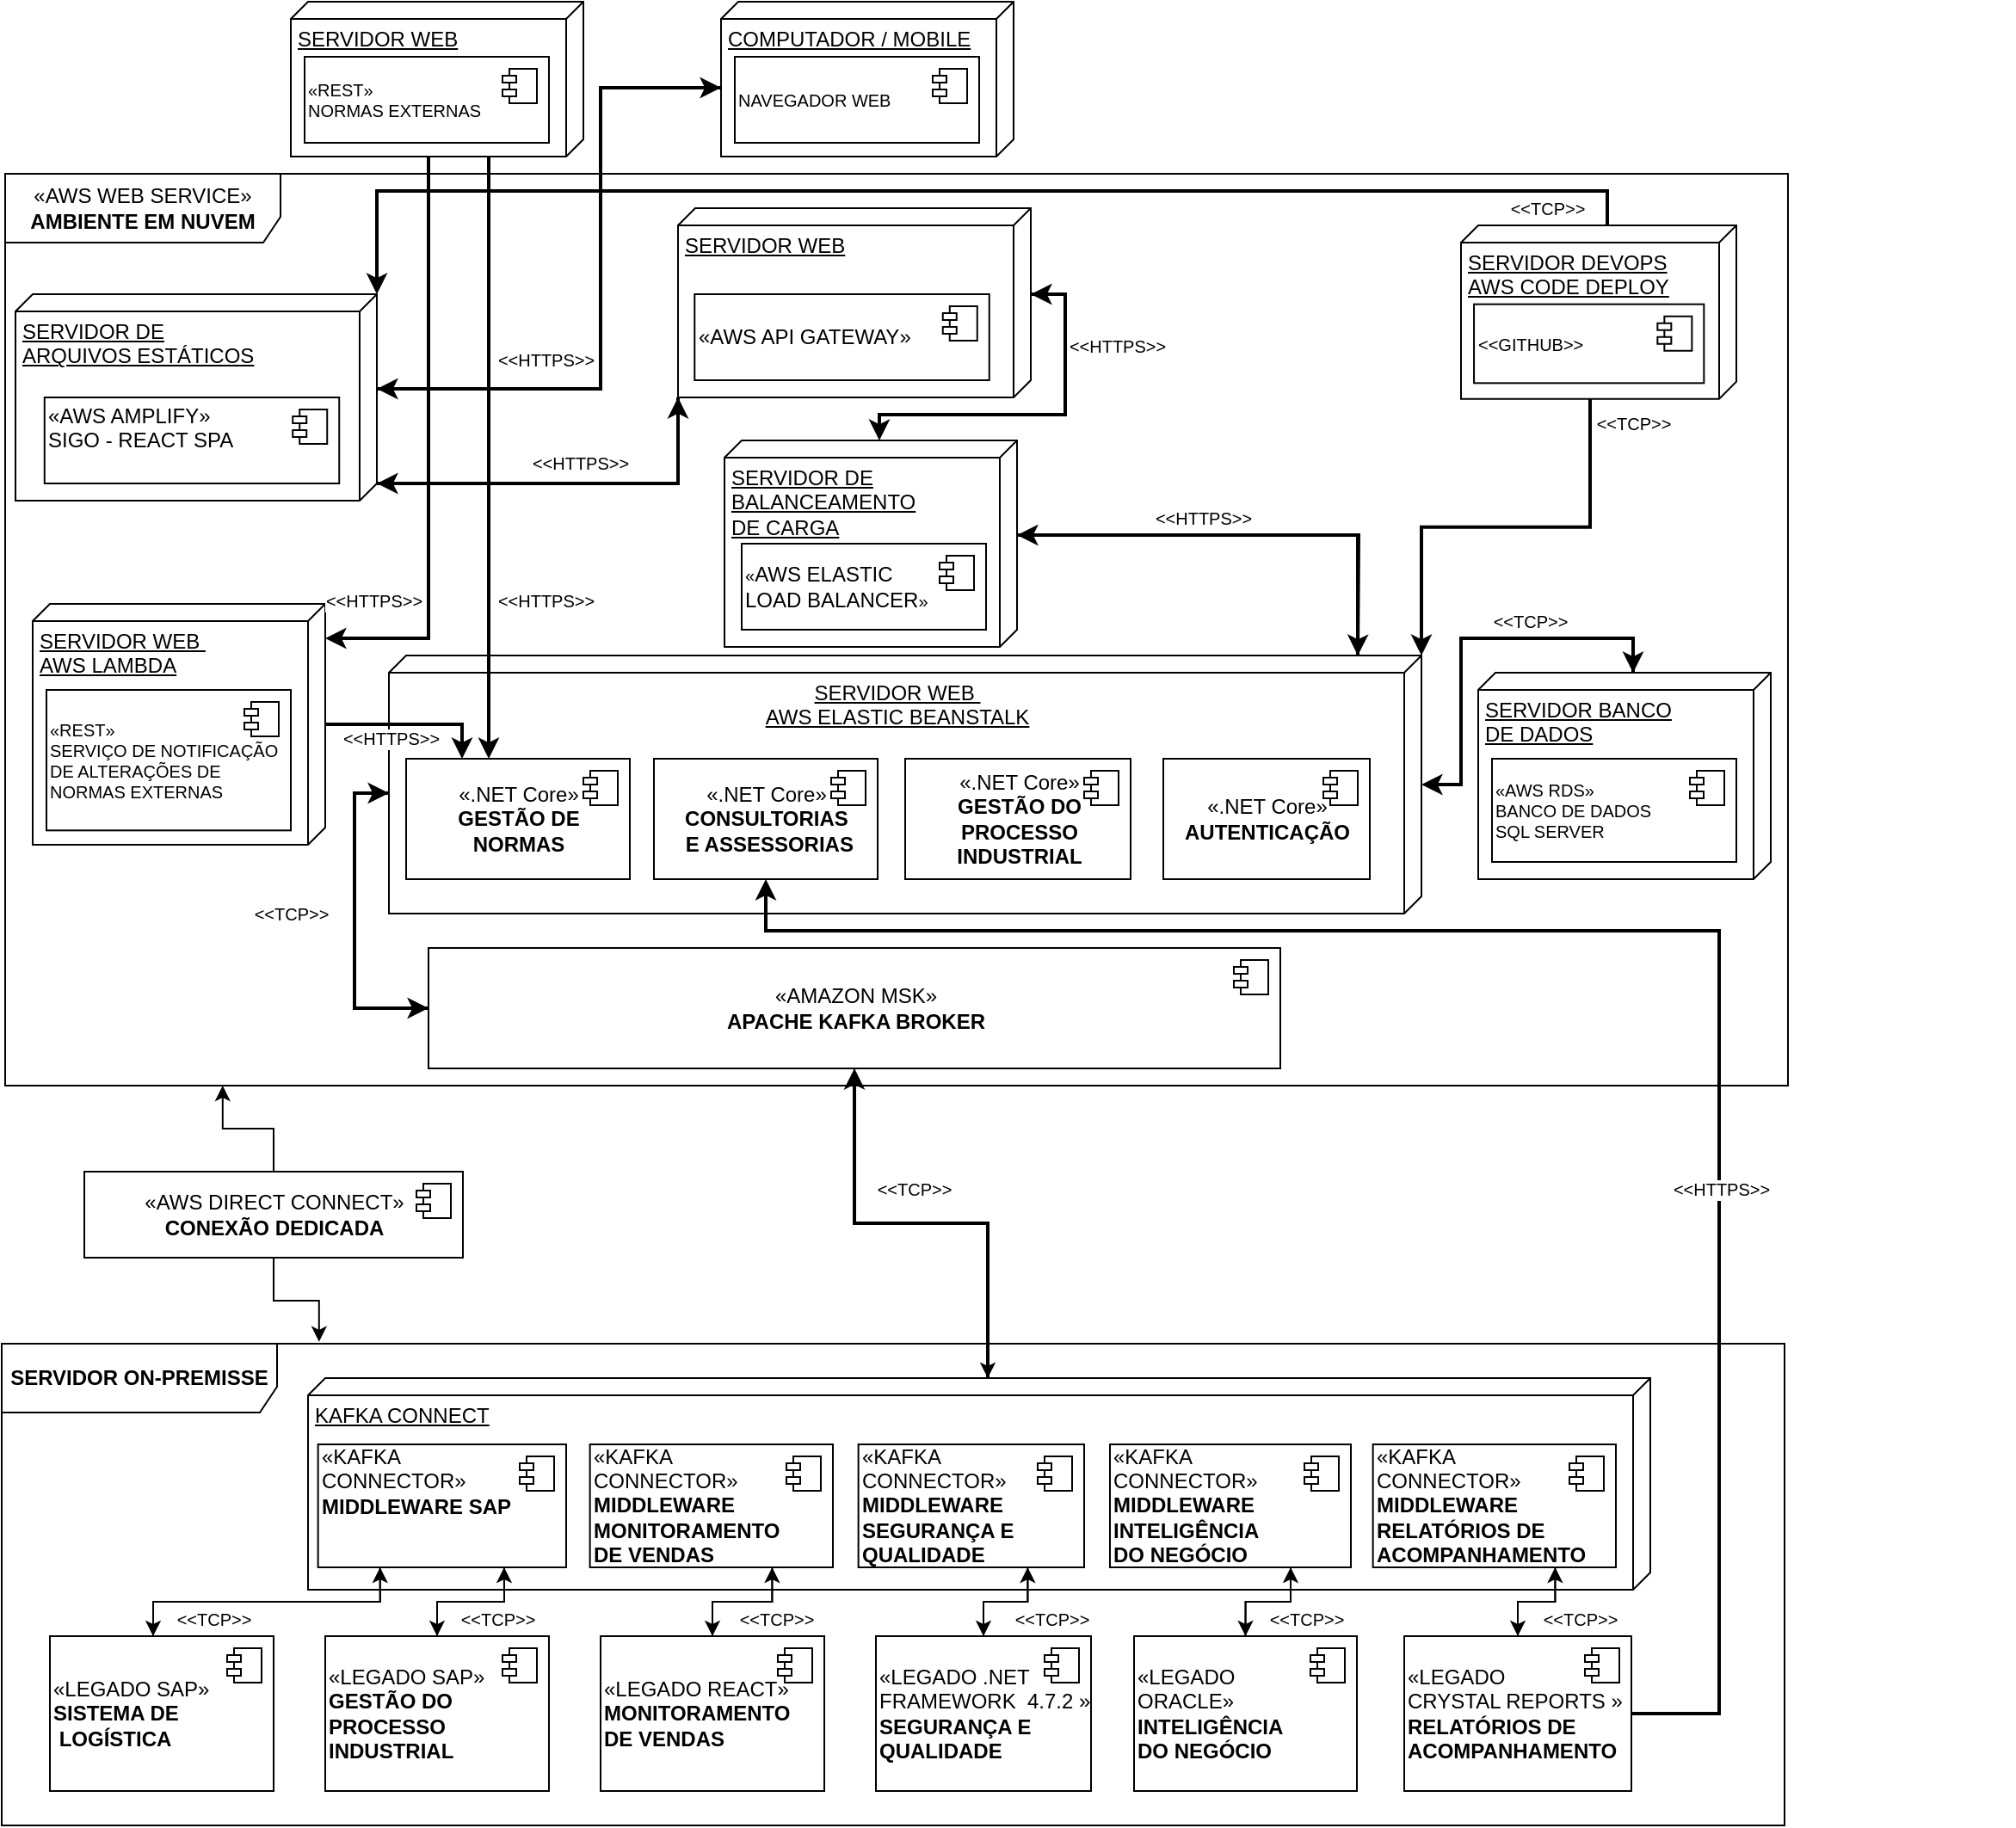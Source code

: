 <mxfile version="14.5.4" type="device"><diagram id="5RaBRIGZmX1yzM1xwFXE" name="Page-1"><mxGraphModel dx="1185" dy="635" grid="1" gridSize="10" guides="1" tooltips="1" connect="1" arrows="1" fold="1" page="1" pageScale="1" pageWidth="1169" pageHeight="827" math="0" shadow="0"><root><mxCell id="0"/><mxCell id="1" parent="0"/><mxCell id="KZGhSfCiz-xdCW70aJza-18" value="&lt;span style=&quot;text-align: left&quot;&gt;«AWS WEB SERVICE»&lt;/span&gt;&lt;br style=&quot;text-align: left&quot;&gt;&lt;b style=&quot;text-align: left&quot;&gt;AMBIENTE EM NUVEM&lt;/b&gt;" style="shape=umlFrame;whiteSpace=wrap;html=1;width=160;height=40;" parent="1" vertex="1"><mxGeometry x="64" y="110" width="1036" height="530" as="geometry"/></mxCell><mxCell id="qk-OnF1sdCH6UrvdMptH-12" style="edgeStyle=orthogonalEdgeStyle;rounded=0;orthogonalLoop=1;jettySize=auto;html=1;exitX=0.5;exitY=1;exitDx=0;exitDy=0;" parent="1" edge="1"><mxGeometry relative="1" as="geometry"><mxPoint x="476.5" y="400" as="sourcePoint"/><mxPoint x="476.5" y="400" as="targetPoint"/></mxGeometry></mxCell><mxCell id="t22D6G_HTGfcCsGvEtUa-99" style="edgeStyle=orthogonalEdgeStyle;rounded=0;orthogonalLoop=1;jettySize=auto;html=1;exitX=0.5;exitY=1;exitDx=0;exitDy=0;entryX=0;entryY=0;entryDx=0;entryDy=385;entryPerimeter=0;fontSize=10;" edge="1" parent="1" source="KZGhSfCiz-xdCW70aJza-19" target="t22D6G_HTGfcCsGvEtUa-59"><mxGeometry relative="1" as="geometry"/></mxCell><mxCell id="KZGhSfCiz-xdCW70aJza-19" value="«AMAZON MSK»&lt;br&gt;&lt;b&gt;APACHE KAFKA BROKER&lt;/b&gt;" style="html=1;dropTarget=0;" parent="1" vertex="1"><mxGeometry x="310" y="560" width="495" height="70" as="geometry"/></mxCell><mxCell id="KZGhSfCiz-xdCW70aJza-20" value="" style="shape=module;jettyWidth=8;jettyHeight=4;" parent="KZGhSfCiz-xdCW70aJza-19" vertex="1"><mxGeometry x="1" width="20" height="20" relative="1" as="geometry"><mxPoint x="-27" y="7" as="offset"/></mxGeometry></mxCell><mxCell id="KZGhSfCiz-xdCW70aJza-28" value="&lt;b style=&quot;text-align: left&quot;&gt;SERVIDOR ON-PREMISSE&lt;/b&gt;" style="shape=umlFrame;whiteSpace=wrap;html=1;width=160;height=40;" parent="1" vertex="1"><mxGeometry x="62" y="790" width="1036" height="280" as="geometry"/></mxCell><mxCell id="KZGhSfCiz-xdCW70aJza-36" value="«LEGADO SAP»&lt;br&gt;&lt;b&gt;SISTEMA DE&lt;br&gt;&amp;nbsp;LOGÍSTICA&lt;/b&gt;" style="html=1;dropTarget=0;align=left;" parent="1" vertex="1"><mxGeometry x="90" y="960" width="130" height="90" as="geometry"/></mxCell><mxCell id="KZGhSfCiz-xdCW70aJza-37" value="" style="shape=module;jettyWidth=8;jettyHeight=4;" parent="KZGhSfCiz-xdCW70aJza-36" vertex="1"><mxGeometry x="1" width="20" height="20" relative="1" as="geometry"><mxPoint x="-27" y="7" as="offset"/></mxGeometry></mxCell><mxCell id="KZGhSfCiz-xdCW70aJza-123" style="edgeStyle=orthogonalEdgeStyle;rounded=0;orthogonalLoop=1;jettySize=auto;html=1;entryX=0.122;entryY=1;entryDx=0;entryDy=0;entryPerimeter=0;endArrow=classic;endFill=1;strokeColor=#000000;" parent="1" source="KZGhSfCiz-xdCW70aJza-52" target="KZGhSfCiz-xdCW70aJza-18" edge="1"><mxGeometry relative="1" as="geometry"/></mxCell><mxCell id="KZGhSfCiz-xdCW70aJza-124" style="edgeStyle=orthogonalEdgeStyle;rounded=0;orthogonalLoop=1;jettySize=auto;html=1;entryX=0.178;entryY=-0.004;entryDx=0;entryDy=0;entryPerimeter=0;endArrow=classic;endFill=1;strokeColor=#000000;" parent="1" source="KZGhSfCiz-xdCW70aJza-52" target="KZGhSfCiz-xdCW70aJza-28" edge="1"><mxGeometry relative="1" as="geometry"/></mxCell><mxCell id="KZGhSfCiz-xdCW70aJza-52" value="«AWS DIRECT CONNECT»&lt;br&gt;&lt;b&gt;CONEXÃO DEDICADA&lt;/b&gt;" style="html=1;dropTarget=0;" parent="1" vertex="1"><mxGeometry x="110" y="690" width="220" height="50" as="geometry"/></mxCell><mxCell id="KZGhSfCiz-xdCW70aJza-53" value="" style="shape=module;jettyWidth=8;jettyHeight=4;" parent="KZGhSfCiz-xdCW70aJza-52" vertex="1"><mxGeometry x="1" width="20" height="20" relative="1" as="geometry"><mxPoint x="-27" y="7" as="offset"/></mxGeometry></mxCell><mxCell id="KZGhSfCiz-xdCW70aJza-54" value="«LEGADO SAP»&lt;br&gt;&lt;b&gt;GESTÃO DO &lt;br&gt;PROCESSO &lt;br&gt;INDUSTRIAL&lt;/b&gt;" style="html=1;dropTarget=0;align=left;" parent="1" vertex="1"><mxGeometry x="250" y="960" width="130" height="90" as="geometry"/></mxCell><mxCell id="KZGhSfCiz-xdCW70aJza-55" value="" style="shape=module;jettyWidth=8;jettyHeight=4;" parent="KZGhSfCiz-xdCW70aJza-54" vertex="1"><mxGeometry x="1" width="20" height="20" relative="1" as="geometry"><mxPoint x="-27" y="7" as="offset"/></mxGeometry></mxCell><mxCell id="KZGhSfCiz-xdCW70aJza-56" value="«LEGADO REACT»&lt;br&gt;&lt;b&gt;MONITORAMENTO &lt;br&gt;DE VENDAS&lt;/b&gt;" style="html=1;dropTarget=0;align=left;" parent="1" vertex="1"><mxGeometry x="410" y="960" width="130" height="90" as="geometry"/></mxCell><mxCell id="KZGhSfCiz-xdCW70aJza-57" value="" style="shape=module;jettyWidth=8;jettyHeight=4;" parent="KZGhSfCiz-xdCW70aJza-56" vertex="1"><mxGeometry x="1" width="20" height="20" relative="1" as="geometry"><mxPoint x="-27" y="7" as="offset"/></mxGeometry></mxCell><mxCell id="KZGhSfCiz-xdCW70aJza-58" value="«LEGADO .NET &lt;br&gt;FRAMEWORK&amp;nbsp; 4.7.2 »&lt;br&gt;&lt;b&gt;SEGURANÇA E &lt;br&gt;QUALIDADE&lt;/b&gt;" style="html=1;dropTarget=0;align=left;" parent="1" vertex="1"><mxGeometry x="570" y="960" width="125" height="90" as="geometry"/></mxCell><mxCell id="KZGhSfCiz-xdCW70aJza-59" value="" style="shape=module;jettyWidth=8;jettyHeight=4;" parent="KZGhSfCiz-xdCW70aJza-58" vertex="1"><mxGeometry x="1" width="20" height="20" relative="1" as="geometry"><mxPoint x="-27" y="7" as="offset"/></mxGeometry></mxCell><mxCell id="KZGhSfCiz-xdCW70aJza-60" value="«LEGADO &lt;br&gt;ORACLE»&lt;br&gt;&lt;b&gt;INTELIGÊNCIA &lt;br&gt;DO NEGÓCIO&lt;/b&gt;" style="html=1;dropTarget=0;align=left;" parent="1" vertex="1"><mxGeometry x="720" y="960" width="129.5" height="90" as="geometry"/></mxCell><mxCell id="KZGhSfCiz-xdCW70aJza-61" value="" style="shape=module;jettyWidth=8;jettyHeight=4;" parent="KZGhSfCiz-xdCW70aJza-60" vertex="1"><mxGeometry x="1" width="20" height="20" relative="1" as="geometry"><mxPoint x="-27" y="7" as="offset"/></mxGeometry></mxCell><mxCell id="KZGhSfCiz-xdCW70aJza-62" value="«LEGADO &lt;br&gt;CRYSTAL REPORTS »&lt;br&gt;&lt;b&gt;RELATÓRIOS DE &lt;br&gt;ACOMPANHAMENTO&lt;/b&gt;" style="html=1;dropTarget=0;align=left;" parent="1" vertex="1"><mxGeometry x="877" y="960" width="132" height="90" as="geometry"/></mxCell><mxCell id="KZGhSfCiz-xdCW70aJza-63" value="" style="shape=module;jettyWidth=8;jettyHeight=4;" parent="KZGhSfCiz-xdCW70aJza-62" vertex="1"><mxGeometry x="1" width="20" height="20" relative="1" as="geometry"><mxPoint x="-27" y="7" as="offset"/></mxGeometry></mxCell><mxCell id="t22D6G_HTGfcCsGvEtUa-5" value="" style="group" vertex="1" connectable="0" parent="1"><mxGeometry x="230" y="10" width="170" height="90" as="geometry"/></mxCell><mxCell id="t22D6G_HTGfcCsGvEtUa-1" value="SERVIDOR WEB" style="verticalAlign=top;align=left;spacingTop=8;spacingLeft=2;spacingRight=12;shape=cube;size=10;direction=south;fontStyle=4;html=1;" vertex="1" parent="t22D6G_HTGfcCsGvEtUa-5"><mxGeometry width="170" height="90" as="geometry"/></mxCell><mxCell id="t22D6G_HTGfcCsGvEtUa-3" value="«REST»&lt;br style=&quot;font-size: 10px;&quot;&gt;&lt;span style=&quot;font-size: 10px;&quot;&gt;NORMAS EXTERNAS&lt;/span&gt;" style="html=1;dropTarget=0;fontStyle=0;align=left;fontSize=10;" vertex="1" parent="t22D6G_HTGfcCsGvEtUa-5"><mxGeometry x="8" y="32" width="142" height="50" as="geometry"/></mxCell><mxCell id="t22D6G_HTGfcCsGvEtUa-4" value="" style="shape=module;jettyWidth=8;jettyHeight=4;" vertex="1" parent="t22D6G_HTGfcCsGvEtUa-3"><mxGeometry x="1" width="20" height="20" relative="1" as="geometry"><mxPoint x="-27" y="7" as="offset"/></mxGeometry></mxCell><mxCell id="t22D6G_HTGfcCsGvEtUa-6" value="" style="group" vertex="1" connectable="0" parent="1"><mxGeometry x="480" y="10" width="170" height="90" as="geometry"/></mxCell><mxCell id="t22D6G_HTGfcCsGvEtUa-7" value="COMPUTADOR / MOBILE" style="verticalAlign=top;align=left;spacingTop=8;spacingLeft=2;spacingRight=12;shape=cube;size=10;direction=south;fontStyle=4;html=1;" vertex="1" parent="t22D6G_HTGfcCsGvEtUa-6"><mxGeometry width="170" height="90" as="geometry"/></mxCell><mxCell id="t22D6G_HTGfcCsGvEtUa-8" value="NAVEGADOR WEB" style="html=1;dropTarget=0;fontStyle=0;align=left;fontSize=10;" vertex="1" parent="t22D6G_HTGfcCsGvEtUa-6"><mxGeometry x="8" y="32" width="142" height="50" as="geometry"/></mxCell><mxCell id="t22D6G_HTGfcCsGvEtUa-9" value="" style="shape=module;jettyWidth=8;jettyHeight=4;" vertex="1" parent="t22D6G_HTGfcCsGvEtUa-8"><mxGeometry x="1" width="20" height="20" relative="1" as="geometry"><mxPoint x="-27" y="7" as="offset"/></mxGeometry></mxCell><mxCell id="t22D6G_HTGfcCsGvEtUa-14" value="" style="group" vertex="1" connectable="0" parent="1"><mxGeometry x="910" y="140" width="160" height="110" as="geometry"/></mxCell><mxCell id="t22D6G_HTGfcCsGvEtUa-15" value="SERVIDOR DEVOPS&lt;br&gt;AWS CODE DEPLOY" style="verticalAlign=top;align=left;spacingTop=8;spacingLeft=2;spacingRight=12;shape=cube;size=10;direction=south;fontStyle=4;html=1;" vertex="1" parent="t22D6G_HTGfcCsGvEtUa-14"><mxGeometry width="160" height="100.833" as="geometry"/></mxCell><mxCell id="t22D6G_HTGfcCsGvEtUa-16" value="&amp;lt;&amp;lt;GITHUB&amp;gt;&amp;gt;" style="html=1;dropTarget=0;fontStyle=0;align=left;fontSize=10;" vertex="1" parent="t22D6G_HTGfcCsGvEtUa-14"><mxGeometry x="7.529" y="45.833" width="133.647" height="45.833" as="geometry"/></mxCell><mxCell id="t22D6G_HTGfcCsGvEtUa-17" value="" style="shape=module;jettyWidth=8;jettyHeight=4;" vertex="1" parent="t22D6G_HTGfcCsGvEtUa-16"><mxGeometry x="1" width="20" height="20" relative="1" as="geometry"><mxPoint x="-27" y="7" as="offset"/></mxGeometry></mxCell><mxCell id="t22D6G_HTGfcCsGvEtUa-18" value="" style="group" vertex="1" connectable="0" parent="1"><mxGeometry x="455" y="130" width="205" height="120" as="geometry"/></mxCell><mxCell id="t22D6G_HTGfcCsGvEtUa-19" value="SERVIDOR WEB" style="verticalAlign=top;align=left;spacingTop=8;spacingLeft=2;spacingRight=12;shape=cube;size=10;direction=south;fontStyle=4;html=1;" vertex="1" parent="t22D6G_HTGfcCsGvEtUa-18"><mxGeometry width="205" height="110.0" as="geometry"/></mxCell><mxCell id="t22D6G_HTGfcCsGvEtUa-20" value="&lt;span style=&quot;font-size: 12px ; text-align: center&quot;&gt;«AWS API GATEWAY»&lt;/span&gt;" style="html=1;dropTarget=0;fontStyle=0;align=left;fontSize=10;" vertex="1" parent="t22D6G_HTGfcCsGvEtUa-18"><mxGeometry x="9.647" y="50.0" width="171.235" height="50.0" as="geometry"/></mxCell><mxCell id="t22D6G_HTGfcCsGvEtUa-21" value="" style="shape=module;jettyWidth=8;jettyHeight=4;" vertex="1" parent="t22D6G_HTGfcCsGvEtUa-20"><mxGeometry x="1" width="20" height="20" relative="1" as="geometry"><mxPoint x="-27" y="7" as="offset"/></mxGeometry></mxCell><mxCell id="t22D6G_HTGfcCsGvEtUa-26" value="" style="group" vertex="1" connectable="0" parent="1"><mxGeometry x="70" y="180" width="210" height="120" as="geometry"/></mxCell><mxCell id="t22D6G_HTGfcCsGvEtUa-23" value="SERVIDOR DE &lt;br&gt;ARQUIVOS ESTÁTICOS" style="verticalAlign=top;align=left;spacingTop=8;spacingLeft=2;spacingRight=12;shape=cube;size=10;direction=south;fontStyle=4;html=1;" vertex="1" parent="t22D6G_HTGfcCsGvEtUa-26"><mxGeometry width="210" height="120" as="geometry"/></mxCell><mxCell id="t22D6G_HTGfcCsGvEtUa-24" value="&lt;span style=&quot;font-size: 12px&quot;&gt;«AWS AMPLIFY»&lt;br&gt;SIGO - REACT SPA&lt;br&gt;&lt;br&gt;&lt;/span&gt;" style="html=1;dropTarget=0;fontStyle=0;align=left;fontSize=10;" vertex="1" parent="t22D6G_HTGfcCsGvEtUa-26"><mxGeometry x="16.887" y="60" width="171.235" height="50.0" as="geometry"/></mxCell><mxCell id="t22D6G_HTGfcCsGvEtUa-25" value="" style="shape=module;jettyWidth=8;jettyHeight=4;" vertex="1" parent="t22D6G_HTGfcCsGvEtUa-24"><mxGeometry x="1" width="20" height="20" relative="1" as="geometry"><mxPoint x="-27" y="7" as="offset"/></mxGeometry></mxCell><mxCell id="t22D6G_HTGfcCsGvEtUa-27" value="" style="group" vertex="1" connectable="0" parent="1"><mxGeometry x="482" y="265" width="220" height="150" as="geometry"/></mxCell><mxCell id="t22D6G_HTGfcCsGvEtUa-31" value="" style="group" vertex="1" connectable="0" parent="t22D6G_HTGfcCsGvEtUa-27"><mxGeometry width="170" height="120" as="geometry"/></mxCell><mxCell id="t22D6G_HTGfcCsGvEtUa-28" value="SERVIDOR DE &lt;br&gt;BALANCEAMENTO&lt;br&gt;DE CARGA" style="verticalAlign=top;align=left;spacingTop=8;spacingLeft=2;spacingRight=12;shape=cube;size=10;direction=south;fontStyle=4;html=1;" vertex="1" parent="t22D6G_HTGfcCsGvEtUa-31"><mxGeometry width="170" height="120.0" as="geometry"/></mxCell><mxCell id="t22D6G_HTGfcCsGvEtUa-29" value="«&lt;span style=&quot;font-size: 12px ; text-align: center&quot;&gt;AWS ELASTIC&lt;/span&gt;&lt;br style=&quot;font-size: 12px ; text-align: center&quot;&gt;&lt;span style=&quot;font-size: 12px ; text-align: center&quot;&gt;LOAD BALANCER&lt;/span&gt;»&lt;br style=&quot;font-size: 10px&quot;&gt;" style="html=1;dropTarget=0;fontStyle=0;align=left;fontSize=10;" vertex="1" parent="t22D6G_HTGfcCsGvEtUa-31"><mxGeometry x="10" y="60.0" width="142" height="50.0" as="geometry"/></mxCell><mxCell id="t22D6G_HTGfcCsGvEtUa-30" value="" style="shape=module;jettyWidth=8;jettyHeight=4;" vertex="1" parent="t22D6G_HTGfcCsGvEtUa-29"><mxGeometry x="1" width="20" height="20" relative="1" as="geometry"><mxPoint x="-27" y="7" as="offset"/></mxGeometry></mxCell><mxCell id="t22D6G_HTGfcCsGvEtUa-32" value="" style="group" vertex="1" connectable="0" parent="1"><mxGeometry x="80" y="360" width="170" height="140" as="geometry"/></mxCell><mxCell id="t22D6G_HTGfcCsGvEtUa-33" value="SERVIDOR WEB&amp;nbsp;&lt;br&gt;AWS LAMBDA" style="verticalAlign=top;align=left;spacingTop=8;spacingLeft=2;spacingRight=12;shape=cube;size=10;direction=south;fontStyle=4;html=1;" vertex="1" parent="t22D6G_HTGfcCsGvEtUa-32"><mxGeometry width="170" height="140" as="geometry"/></mxCell><mxCell id="t22D6G_HTGfcCsGvEtUa-34" value="«REST»&lt;br style=&quot;font-size: 10px&quot;&gt;&lt;span style=&quot;font-size: 10px&quot;&gt;SERVIÇO DE NOTIFICAÇÃO&lt;br&gt;DE ALTERAÇÕES DE&lt;br&gt;NORMAS EXTERNAS&lt;br&gt;&lt;/span&gt;" style="html=1;dropTarget=0;fontStyle=0;align=left;fontSize=10;" vertex="1" parent="t22D6G_HTGfcCsGvEtUa-32"><mxGeometry x="8" y="50" width="142" height="81.67" as="geometry"/></mxCell><mxCell id="t22D6G_HTGfcCsGvEtUa-35" value="" style="shape=module;jettyWidth=8;jettyHeight=4;" vertex="1" parent="t22D6G_HTGfcCsGvEtUa-34"><mxGeometry x="1" width="20" height="20" relative="1" as="geometry"><mxPoint x="-27" y="7" as="offset"/></mxGeometry></mxCell><mxCell id="t22D6G_HTGfcCsGvEtUa-37" value="" style="group" vertex="1" connectable="0" parent="1"><mxGeometry x="920" y="400" width="170" height="120" as="geometry"/></mxCell><mxCell id="t22D6G_HTGfcCsGvEtUa-38" value="SERVIDOR BANCO&lt;br&gt;DE DADOS" style="verticalAlign=top;align=left;spacingTop=8;spacingLeft=2;spacingRight=12;shape=cube;size=10;direction=south;fontStyle=4;html=1;" vertex="1" parent="t22D6G_HTGfcCsGvEtUa-37"><mxGeometry width="170" height="120" as="geometry"/></mxCell><mxCell id="t22D6G_HTGfcCsGvEtUa-39" value="«AWS RDS»&lt;br style=&quot;font-size: 10px&quot;&gt;&lt;span style=&quot;font-size: 10px&quot;&gt;BANCO DE DADOS &lt;br&gt;SQL SERVER&lt;/span&gt;" style="html=1;dropTarget=0;fontStyle=0;align=left;fontSize=10;" vertex="1" parent="t22D6G_HTGfcCsGvEtUa-37"><mxGeometry x="8" y="50" width="142" height="60" as="geometry"/></mxCell><mxCell id="t22D6G_HTGfcCsGvEtUa-40" value="" style="shape=module;jettyWidth=8;jettyHeight=4;" vertex="1" parent="t22D6G_HTGfcCsGvEtUa-39"><mxGeometry x="1" width="20" height="20" relative="1" as="geometry"><mxPoint x="-27" y="7" as="offset"/></mxGeometry></mxCell><mxCell id="t22D6G_HTGfcCsGvEtUa-41" value="" style="group" vertex="1" connectable="0" parent="1"><mxGeometry x="287" y="390" width="610" height="270" as="geometry"/></mxCell><mxCell id="t22D6G_HTGfcCsGvEtUa-45" value="" style="group" vertex="1" connectable="0" parent="t22D6G_HTGfcCsGvEtUa-41"><mxGeometry width="600" height="150" as="geometry"/></mxCell><mxCell id="t22D6G_HTGfcCsGvEtUa-42" value="SERVIDOR WEB&amp;nbsp;&lt;br&gt;&lt;span&gt;AWS ELASTIC BEANSTALK&lt;/span&gt;" style="verticalAlign=top;align=center;spacingTop=8;spacingLeft=2;spacingRight=12;shape=cube;size=10;direction=south;fontStyle=4;html=1;" vertex="1" parent="t22D6G_HTGfcCsGvEtUa-45"><mxGeometry width="600" height="150" as="geometry"/></mxCell><mxCell id="KZGhSfCiz-xdCW70aJza-9" value="«.NET Core»&lt;br&gt;&lt;b&gt;GESTÃO DE&lt;br style=&quot;padding: 0px ; margin: 0px&quot;&gt;NORMAS&lt;/b&gt;" style="html=1;dropTarget=0;" parent="t22D6G_HTGfcCsGvEtUa-45" vertex="1"><mxGeometry x="10" y="60.0" width="130" height="70" as="geometry"/></mxCell><mxCell id="KZGhSfCiz-xdCW70aJza-10" value="" style="shape=module;jettyWidth=8;jettyHeight=4;" parent="KZGhSfCiz-xdCW70aJza-9" vertex="1"><mxGeometry x="1" width="20" height="20" relative="1" as="geometry"><mxPoint x="-27" y="7" as="offset"/></mxGeometry></mxCell><mxCell id="KZGhSfCiz-xdCW70aJza-11" value="«.NET Core»&lt;br&gt;&lt;b&gt;CONSULTORIAS&lt;br style=&quot;padding: 0px ; margin: 0px&quot;&gt;&amp;nbsp;E ASSESSORIAS&lt;/b&gt;" style="html=1;dropTarget=0;" parent="t22D6G_HTGfcCsGvEtUa-45" vertex="1"><mxGeometry x="154" y="60.0" width="130" height="70" as="geometry"/></mxCell><mxCell id="KZGhSfCiz-xdCW70aJza-12" value="" style="shape=module;jettyWidth=8;jettyHeight=4;" parent="KZGhSfCiz-xdCW70aJza-11" vertex="1"><mxGeometry x="1" width="20" height="20" relative="1" as="geometry"><mxPoint x="-27" y="7" as="offset"/></mxGeometry></mxCell><mxCell id="KZGhSfCiz-xdCW70aJza-13" value="«.NET Core»&lt;br&gt;&lt;b&gt;GESTÃO DO&lt;br style=&quot;padding: 0px ; margin: 0px&quot;&gt;PROCESSO&lt;br style=&quot;padding: 0px ; margin: 0px&quot;&gt;INDUSTRIAL&lt;/b&gt;" style="html=1;dropTarget=0;" parent="t22D6G_HTGfcCsGvEtUa-45" vertex="1"><mxGeometry x="300" y="60.0" width="131" height="70" as="geometry"/></mxCell><mxCell id="KZGhSfCiz-xdCW70aJza-14" value="" style="shape=module;jettyWidth=8;jettyHeight=4;" parent="KZGhSfCiz-xdCW70aJza-13" vertex="1"><mxGeometry x="1" width="20" height="20" relative="1" as="geometry"><mxPoint x="-27" y="7" as="offset"/></mxGeometry></mxCell><mxCell id="KZGhSfCiz-xdCW70aJza-15" value="«.NET Core»&lt;br&gt;&lt;b&gt;AUTENTICAÇÃO&lt;/b&gt;" style="html=1;dropTarget=0;" parent="t22D6G_HTGfcCsGvEtUa-45" vertex="1"><mxGeometry x="450" y="60.0" width="120" height="70" as="geometry"/></mxCell><mxCell id="KZGhSfCiz-xdCW70aJza-16" value="" style="shape=module;jettyWidth=8;jettyHeight=4;" parent="KZGhSfCiz-xdCW70aJza-15" vertex="1"><mxGeometry x="1" width="20" height="20" relative="1" as="geometry"><mxPoint x="-27" y="7" as="offset"/></mxGeometry></mxCell><mxCell id="t22D6G_HTGfcCsGvEtUa-57" value="" style="group" vertex="1" connectable="0" parent="1"><mxGeometry x="441.18" y="643" width="790" height="290" as="geometry"/></mxCell><mxCell id="t22D6G_HTGfcCsGvEtUa-58" value="" style="group" vertex="1" connectable="0" parent="t22D6G_HTGfcCsGvEtUa-57"><mxGeometry width="790" height="290" as="geometry"/></mxCell><mxCell id="t22D6G_HTGfcCsGvEtUa-68" value="" style="group" vertex="1" connectable="0" parent="t22D6G_HTGfcCsGvEtUa-58"><mxGeometry x="-201.18" y="167" width="780" height="123" as="geometry"/></mxCell><mxCell id="t22D6G_HTGfcCsGvEtUa-59" value="KAFKA CONNECT" style="verticalAlign=top;align=left;spacingTop=8;spacingLeft=2;spacingRight=12;shape=cube;size=10;direction=south;fontStyle=4;html=1;" vertex="1" parent="t22D6G_HTGfcCsGvEtUa-68"><mxGeometry width="780" height="123" as="geometry"/></mxCell><mxCell id="KZGhSfCiz-xdCW70aJza-76" value="«KAFKA &lt;br&gt;CONNECTOR»&lt;br&gt;&lt;b&gt;MIDDLEWARE&amp;nbsp;SAP&lt;/b&gt;" style="html=1;dropTarget=0;align=left;spacingTop=-28;" parent="t22D6G_HTGfcCsGvEtUa-68" vertex="1"><mxGeometry x="5.82" y="38.54" width="144.18" height="71.46" as="geometry"/></mxCell><mxCell id="KZGhSfCiz-xdCW70aJza-77" value="" style="shape=module;jettyWidth=8;jettyHeight=4;" parent="KZGhSfCiz-xdCW70aJza-76" vertex="1"><mxGeometry x="1" width="20" height="20" relative="1" as="geometry"><mxPoint x="-27" y="7" as="offset"/></mxGeometry></mxCell><mxCell id="KZGhSfCiz-xdCW70aJza-89" value="«KAFKA &lt;br&gt;CONNECTOR»&lt;br&gt;&lt;b&gt;MIDDLEWARE&amp;nbsp;&lt;br&gt;MONITORAMENTO &lt;br&gt;DE VENDAS&lt;br&gt;&lt;/b&gt;" style="html=1;dropTarget=0;align=left;" parent="t22D6G_HTGfcCsGvEtUa-68" vertex="1"><mxGeometry x="163.82" y="38.54" width="141.18" height="71.46" as="geometry"/></mxCell><mxCell id="KZGhSfCiz-xdCW70aJza-90" value="" style="shape=module;jettyWidth=8;jettyHeight=4;" parent="KZGhSfCiz-xdCW70aJza-89" vertex="1"><mxGeometry x="1" width="20" height="20" relative="1" as="geometry"><mxPoint x="-27" y="7" as="offset"/></mxGeometry></mxCell><mxCell id="KZGhSfCiz-xdCW70aJza-91" value="«KAFKA&lt;br&gt;CONNECTOR»&lt;br&gt;&lt;b&gt;MIDDLEWARE &lt;br&gt;SEGURANÇA E&lt;br&gt;QUALIDADE&lt;/b&gt;&lt;b&gt;&lt;br&gt;&lt;/b&gt;" style="html=1;dropTarget=0;align=left;" parent="t22D6G_HTGfcCsGvEtUa-68" vertex="1"><mxGeometry x="319.82" y="38.54" width="131.18" height="71.46" as="geometry"/></mxCell><mxCell id="KZGhSfCiz-xdCW70aJza-92" value="" style="shape=module;jettyWidth=8;jettyHeight=4;" parent="KZGhSfCiz-xdCW70aJza-91" vertex="1"><mxGeometry x="1" width="20" height="20" relative="1" as="geometry"><mxPoint x="-27" y="7" as="offset"/></mxGeometry></mxCell><mxCell id="KZGhSfCiz-xdCW70aJza-93" value="«KAFKA&lt;br&gt;CONNECTOR»&lt;br&gt;&lt;b&gt;MIDDLEWARE &lt;br&gt;&lt;/b&gt;&lt;b&gt;INTELIGÊNCIA&lt;br&gt;DO NEGÓCIO&lt;/b&gt;&lt;b&gt;&lt;br&gt;&lt;/b&gt;" style="html=1;dropTarget=0;align=left;" parent="t22D6G_HTGfcCsGvEtUa-68" vertex="1"><mxGeometry x="466" y="38.54" width="140" height="71.46" as="geometry"/></mxCell><mxCell id="KZGhSfCiz-xdCW70aJza-94" value="" style="shape=module;jettyWidth=8;jettyHeight=4;" parent="KZGhSfCiz-xdCW70aJza-93" vertex="1"><mxGeometry x="1" width="20" height="20" relative="1" as="geometry"><mxPoint x="-27" y="7" as="offset"/></mxGeometry></mxCell><mxCell id="KZGhSfCiz-xdCW70aJza-95" value="«KAFKA&lt;br&gt;CONNECTOR»&lt;br&gt;&lt;b&gt;MIDDLEWARE &lt;br&gt;&lt;/b&gt;&lt;b&gt;RELATÓRIOS DE&lt;br&gt;ACOMPANHAMENTO&lt;/b&gt;&lt;b&gt;&lt;br&gt;&lt;/b&gt;" style="html=1;dropTarget=0;align=left;" parent="t22D6G_HTGfcCsGvEtUa-68" vertex="1"><mxGeometry x="618.82" y="38.54" width="141.18" height="71.46" as="geometry"/></mxCell><mxCell id="KZGhSfCiz-xdCW70aJza-96" value="" style="shape=module;jettyWidth=8;jettyHeight=4;" parent="KZGhSfCiz-xdCW70aJza-95" vertex="1"><mxGeometry x="1" width="20" height="20" relative="1" as="geometry"><mxPoint x="-27" y="7" as="offset"/></mxGeometry></mxCell><mxCell id="KZGhSfCiz-xdCW70aJza-137" style="edgeStyle=orthogonalEdgeStyle;rounded=0;orthogonalLoop=1;jettySize=auto;html=1;exitX=0.5;exitY=1;exitDx=0;exitDy=0;entryX=0.5;entryY=1;entryDx=0;entryDy=0;endArrow=classic;endFill=1;strokeColor=#000000;" parent="t22D6G_HTGfcCsGvEtUa-68" source="KZGhSfCiz-xdCW70aJza-89" target="KZGhSfCiz-xdCW70aJza-89" edge="1"><mxGeometry relative="1" as="geometry"/></mxCell><mxCell id="t22D6G_HTGfcCsGvEtUa-100" value="&amp;lt;&amp;lt;TCP&amp;gt;&amp;gt;" style="text;html=1;align=center;verticalAlign=middle;resizable=0;points=[];autosize=1;fontSize=10;" vertex="1" parent="t22D6G_HTGfcCsGvEtUa-58"><mxGeometry x="120.82" y="47" width="60" height="20" as="geometry"/></mxCell><mxCell id="t22D6G_HTGfcCsGvEtUa-72" value="&amp;lt;&amp;lt;TCP&amp;gt;&amp;gt;" style="text;html=1;align=center;verticalAlign=middle;resizable=0;points=[];autosize=1;fontSize=10;" vertex="1" parent="1"><mxGeometry x="155" y="940" width="60" height="20" as="geometry"/></mxCell><mxCell id="t22D6G_HTGfcCsGvEtUa-76" value="&amp;lt;&amp;lt;TCP&amp;gt;&amp;gt;" style="text;html=1;align=center;verticalAlign=middle;resizable=0;points=[];autosize=1;fontSize=10;" vertex="1" parent="1"><mxGeometry x="320" y="940" width="60" height="20" as="geometry"/></mxCell><mxCell id="t22D6G_HTGfcCsGvEtUa-82" style="edgeStyle=orthogonalEdgeStyle;rounded=0;orthogonalLoop=1;jettySize=auto;html=1;entryX=0.25;entryY=1;entryDx=0;entryDy=0;fontSize=10;" edge="1" parent="1" source="KZGhSfCiz-xdCW70aJza-36" target="KZGhSfCiz-xdCW70aJza-76"><mxGeometry relative="1" as="geometry"><Array as="points"><mxPoint x="150" y="940"/><mxPoint x="282" y="940"/></Array></mxGeometry></mxCell><mxCell id="t22D6G_HTGfcCsGvEtUa-83" style="edgeStyle=orthogonalEdgeStyle;rounded=0;orthogonalLoop=1;jettySize=auto;html=1;exitX=0.25;exitY=1;exitDx=0;exitDy=0;fontSize=10;" edge="1" parent="1" source="KZGhSfCiz-xdCW70aJza-76"><mxGeometry relative="1" as="geometry"><mxPoint x="150" y="960" as="targetPoint"/><Array as="points"><mxPoint x="282" y="940"/><mxPoint x="150" y="940"/></Array></mxGeometry></mxCell><mxCell id="t22D6G_HTGfcCsGvEtUa-84" style="edgeStyle=orthogonalEdgeStyle;rounded=0;orthogonalLoop=1;jettySize=auto;html=1;exitX=0.5;exitY=0;exitDx=0;exitDy=0;entryX=0.75;entryY=1;entryDx=0;entryDy=0;fontSize=10;" edge="1" parent="1" source="KZGhSfCiz-xdCW70aJza-54" target="KZGhSfCiz-xdCW70aJza-76"><mxGeometry relative="1" as="geometry"/></mxCell><mxCell id="t22D6G_HTGfcCsGvEtUa-85" style="edgeStyle=orthogonalEdgeStyle;rounded=0;orthogonalLoop=1;jettySize=auto;html=1;exitX=0.75;exitY=1;exitDx=0;exitDy=0;fontSize=10;" edge="1" parent="1" source="KZGhSfCiz-xdCW70aJza-76" target="KZGhSfCiz-xdCW70aJza-54"><mxGeometry relative="1" as="geometry"/></mxCell><mxCell id="t22D6G_HTGfcCsGvEtUa-86" style="edgeStyle=orthogonalEdgeStyle;rounded=0;orthogonalLoop=1;jettySize=auto;html=1;exitX=0.5;exitY=0;exitDx=0;exitDy=0;entryX=0.75;entryY=1;entryDx=0;entryDy=0;fontSize=10;" edge="1" parent="1" source="KZGhSfCiz-xdCW70aJza-56" target="KZGhSfCiz-xdCW70aJza-89"><mxGeometry relative="1" as="geometry"/></mxCell><mxCell id="t22D6G_HTGfcCsGvEtUa-87" style="edgeStyle=orthogonalEdgeStyle;rounded=0;orthogonalLoop=1;jettySize=auto;html=1;exitX=0.75;exitY=1;exitDx=0;exitDy=0;entryX=0.5;entryY=0;entryDx=0;entryDy=0;fontSize=10;" edge="1" parent="1" source="KZGhSfCiz-xdCW70aJza-89" target="KZGhSfCiz-xdCW70aJza-56"><mxGeometry relative="1" as="geometry"/></mxCell><mxCell id="t22D6G_HTGfcCsGvEtUa-88" value="&amp;lt;&amp;lt;TCP&amp;gt;&amp;gt;" style="text;html=1;align=center;verticalAlign=middle;resizable=0;points=[];autosize=1;fontSize=10;" vertex="1" parent="1"><mxGeometry x="482" y="940" width="60" height="20" as="geometry"/></mxCell><mxCell id="t22D6G_HTGfcCsGvEtUa-89" style="edgeStyle=orthogonalEdgeStyle;rounded=0;orthogonalLoop=1;jettySize=auto;html=1;exitX=0.5;exitY=0;exitDx=0;exitDy=0;entryX=0.75;entryY=1;entryDx=0;entryDy=0;fontSize=10;" edge="1" parent="1" source="KZGhSfCiz-xdCW70aJza-58" target="KZGhSfCiz-xdCW70aJza-91"><mxGeometry relative="1" as="geometry"/></mxCell><mxCell id="t22D6G_HTGfcCsGvEtUa-90" style="edgeStyle=orthogonalEdgeStyle;rounded=0;orthogonalLoop=1;jettySize=auto;html=1;exitX=0.75;exitY=1;exitDx=0;exitDy=0;entryX=0.5;entryY=0;entryDx=0;entryDy=0;fontSize=10;" edge="1" parent="1" source="KZGhSfCiz-xdCW70aJza-91" target="KZGhSfCiz-xdCW70aJza-58"><mxGeometry relative="1" as="geometry"/></mxCell><mxCell id="t22D6G_HTGfcCsGvEtUa-91" value="&amp;lt;&amp;lt;TCP&amp;gt;&amp;gt;" style="text;html=1;align=center;verticalAlign=middle;resizable=0;points=[];autosize=1;fontSize=10;" vertex="1" parent="1"><mxGeometry x="642" y="940" width="60" height="20" as="geometry"/></mxCell><mxCell id="t22D6G_HTGfcCsGvEtUa-92" style="edgeStyle=orthogonalEdgeStyle;rounded=0;orthogonalLoop=1;jettySize=auto;html=1;exitX=0.5;exitY=0;exitDx=0;exitDy=0;entryX=0.75;entryY=1;entryDx=0;entryDy=0;fontSize=10;" edge="1" parent="1" source="KZGhSfCiz-xdCW70aJza-60" target="KZGhSfCiz-xdCW70aJza-93"><mxGeometry relative="1" as="geometry"/></mxCell><mxCell id="t22D6G_HTGfcCsGvEtUa-93" style="edgeStyle=orthogonalEdgeStyle;rounded=0;orthogonalLoop=1;jettySize=auto;html=1;exitX=0.75;exitY=1;exitDx=0;exitDy=0;entryX=0.5;entryY=0;entryDx=0;entryDy=0;fontSize=10;" edge="1" parent="1" source="KZGhSfCiz-xdCW70aJza-93" target="KZGhSfCiz-xdCW70aJza-60"><mxGeometry relative="1" as="geometry"/></mxCell><mxCell id="t22D6G_HTGfcCsGvEtUa-94" value="&amp;lt;&amp;lt;TCP&amp;gt;&amp;gt;" style="text;html=1;align=center;verticalAlign=middle;resizable=0;points=[];autosize=1;fontSize=10;" vertex="1" parent="1"><mxGeometry x="789.5" y="940" width="60" height="20" as="geometry"/></mxCell><mxCell id="t22D6G_HTGfcCsGvEtUa-95" style="edgeStyle=orthogonalEdgeStyle;rounded=0;orthogonalLoop=1;jettySize=auto;html=1;exitX=0.5;exitY=0;exitDx=0;exitDy=0;entryX=0.75;entryY=1;entryDx=0;entryDy=0;fontSize=10;" edge="1" parent="1" source="KZGhSfCiz-xdCW70aJza-62" target="KZGhSfCiz-xdCW70aJza-95"><mxGeometry relative="1" as="geometry"/></mxCell><mxCell id="t22D6G_HTGfcCsGvEtUa-96" style="edgeStyle=orthogonalEdgeStyle;rounded=0;orthogonalLoop=1;jettySize=auto;html=1;exitX=0.75;exitY=1;exitDx=0;exitDy=0;entryX=0.5;entryY=0;entryDx=0;entryDy=0;fontSize=10;" edge="1" parent="1" source="KZGhSfCiz-xdCW70aJza-95" target="KZGhSfCiz-xdCW70aJza-62"><mxGeometry relative="1" as="geometry"/></mxCell><mxCell id="t22D6G_HTGfcCsGvEtUa-97" value="&amp;lt;&amp;lt;TCP&amp;gt;&amp;gt;" style="text;html=1;align=center;verticalAlign=middle;resizable=0;points=[];autosize=1;fontSize=10;" vertex="1" parent="1"><mxGeometry x="949" y="940" width="60" height="20" as="geometry"/></mxCell><mxCell id="t22D6G_HTGfcCsGvEtUa-98" style="edgeStyle=orthogonalEdgeStyle;rounded=0;orthogonalLoop=1;jettySize=auto;html=1;exitX=0;exitY=0;exitDx=0;exitDy=385;exitPerimeter=0;fontSize=10;strokeWidth=2;" edge="1" parent="1" source="t22D6G_HTGfcCsGvEtUa-59" target="KZGhSfCiz-xdCW70aJza-19"><mxGeometry relative="1" as="geometry"/></mxCell><mxCell id="t22D6G_HTGfcCsGvEtUa-104" style="edgeStyle=orthogonalEdgeStyle;rounded=0;orthogonalLoop=1;jettySize=auto;html=1;exitX=1;exitY=0.5;exitDx=0;exitDy=0;entryX=0.5;entryY=1;entryDx=0;entryDy=0;fontSize=10;strokeWidth=2;" edge="1" parent="1" source="KZGhSfCiz-xdCW70aJza-62" target="KZGhSfCiz-xdCW70aJza-11"><mxGeometry relative="1" as="geometry"><Array as="points"><mxPoint x="1060" y="1005"/><mxPoint x="1060" y="550"/><mxPoint x="506" y="550"/></Array></mxGeometry></mxCell><mxCell id="t22D6G_HTGfcCsGvEtUa-105" value="&amp;lt;&amp;lt;HTTPS&amp;gt;&amp;gt;" style="edgeLabel;html=1;align=center;verticalAlign=middle;resizable=0;points=[];fontSize=10;" vertex="1" connectable="0" parent="t22D6G_HTGfcCsGvEtUa-104"><mxGeometry x="-0.347" y="-1" relative="1" as="geometry"><mxPoint as="offset"/></mxGeometry></mxCell><mxCell id="t22D6G_HTGfcCsGvEtUa-107" style="edgeStyle=orthogonalEdgeStyle;rounded=0;orthogonalLoop=1;jettySize=auto;html=1;exitX=0;exitY=0;exitDx=0;exitDy=80;exitPerimeter=0;strokeWidth=2;fontSize=10;" edge="1" parent="1" source="t22D6G_HTGfcCsGvEtUa-38" target="t22D6G_HTGfcCsGvEtUa-42"><mxGeometry relative="1" as="geometry"><Array as="points"><mxPoint x="1010" y="380"/><mxPoint x="910" y="380"/><mxPoint x="910" y="465"/></Array></mxGeometry></mxCell><mxCell id="t22D6G_HTGfcCsGvEtUa-109" style="edgeStyle=orthogonalEdgeStyle;rounded=0;orthogonalLoop=1;jettySize=auto;html=1;strokeWidth=2;fontSize=10;" edge="1" parent="1"><mxGeometry relative="1" as="geometry"><mxPoint x="1010" y="400" as="targetPoint"/><mxPoint x="910" y="450" as="sourcePoint"/><Array as="points"><mxPoint x="910" y="460"/><mxPoint x="910" y="380"/><mxPoint x="1010" y="380"/></Array></mxGeometry></mxCell><mxCell id="t22D6G_HTGfcCsGvEtUa-110" value="&amp;lt;&amp;lt;TCP&amp;gt;&amp;gt;" style="text;html=1;align=center;verticalAlign=middle;resizable=0;points=[];autosize=1;fontSize=10;" vertex="1" parent="1"><mxGeometry x="920" y="360" width="60" height="20" as="geometry"/></mxCell><mxCell id="t22D6G_HTGfcCsGvEtUa-111" style="edgeStyle=orthogonalEdgeStyle;rounded=0;orthogonalLoop=1;jettySize=auto;html=1;exitX=0;exitY=0.5;exitDx=0;exitDy=0;entryX=0;entryY=0;entryDx=80;entryDy=600;entryPerimeter=0;strokeWidth=2;fontSize=10;" edge="1" parent="1" source="KZGhSfCiz-xdCW70aJza-19" target="t22D6G_HTGfcCsGvEtUa-42"><mxGeometry relative="1" as="geometry"><Array as="points"><mxPoint x="267" y="595"/><mxPoint x="267" y="470"/></Array></mxGeometry></mxCell><mxCell id="t22D6G_HTGfcCsGvEtUa-112" style="edgeStyle=orthogonalEdgeStyle;rounded=0;orthogonalLoop=1;jettySize=auto;html=1;exitX=0;exitY=0;exitDx=80;exitDy=600;exitPerimeter=0;entryX=0;entryY=0.5;entryDx=0;entryDy=0;strokeWidth=2;fontSize=10;" edge="1" parent="1" source="t22D6G_HTGfcCsGvEtUa-42" target="KZGhSfCiz-xdCW70aJza-19"><mxGeometry relative="1" as="geometry"/></mxCell><mxCell id="t22D6G_HTGfcCsGvEtUa-113" value="&amp;lt;&amp;lt;TCP&amp;gt;&amp;gt;" style="text;html=1;align=center;verticalAlign=middle;resizable=0;points=[];autosize=1;fontSize=10;" vertex="1" parent="1"><mxGeometry x="200" y="530" width="60" height="20" as="geometry"/></mxCell><mxCell id="t22D6G_HTGfcCsGvEtUa-114" style="edgeStyle=orthogonalEdgeStyle;rounded=0;orthogonalLoop=1;jettySize=auto;html=1;exitX=0;exitY=0;exitDx=55.0;exitDy=0;exitPerimeter=0;strokeWidth=2;fontSize=10;" edge="1" parent="1" source="t22D6G_HTGfcCsGvEtUa-28"><mxGeometry relative="1" as="geometry"><mxPoint x="850" y="390" as="targetPoint"/></mxGeometry></mxCell><mxCell id="t22D6G_HTGfcCsGvEtUa-115" style="edgeStyle=orthogonalEdgeStyle;rounded=0;orthogonalLoop=1;jettySize=auto;html=1;entryX=0;entryY=0;entryDx=55.0;entryDy=0;entryPerimeter=0;strokeWidth=2;fontSize=10;" edge="1" parent="1" target="t22D6G_HTGfcCsGvEtUa-28"><mxGeometry relative="1" as="geometry"><mxPoint x="850" y="360" as="sourcePoint"/><Array as="points"><mxPoint x="850" y="390"/><mxPoint x="850" y="320"/></Array></mxGeometry></mxCell><mxCell id="t22D6G_HTGfcCsGvEtUa-116" value="&amp;lt;&amp;lt;HTTPS&amp;gt;&amp;gt;" style="edgeLabel;html=1;align=center;verticalAlign=middle;resizable=0;points=[];fontSize=10;" vertex="1" connectable="0" parent="1"><mxGeometry x="760" y="310" as="geometry"/></mxCell><mxCell id="t22D6G_HTGfcCsGvEtUa-118" style="edgeStyle=orthogonalEdgeStyle;rounded=0;orthogonalLoop=1;jettySize=auto;html=1;exitX=0;exitY=0;exitDx=50.0;exitDy=0;exitPerimeter=0;strokeWidth=2;fontSize=10;entryX=0;entryY=0;entryDx=0;entryDy=80;entryPerimeter=0;" edge="1" parent="1" source="t22D6G_HTGfcCsGvEtUa-19" target="t22D6G_HTGfcCsGvEtUa-28"><mxGeometry relative="1" as="geometry"><mxPoint x="652" y="273" as="targetPoint"/><Array as="points"><mxPoint x="680" y="180"/><mxPoint x="680" y="250"/><mxPoint x="572" y="250"/></Array></mxGeometry></mxCell><mxCell id="t22D6G_HTGfcCsGvEtUa-120" style="edgeStyle=orthogonalEdgeStyle;rounded=0;orthogonalLoop=1;jettySize=auto;html=1;entryX=0;entryY=0;entryDx=50.0;entryDy=0;entryPerimeter=0;strokeWidth=2;fontSize=10;" edge="1" parent="1" target="t22D6G_HTGfcCsGvEtUa-19"><mxGeometry relative="1" as="geometry"><mxPoint x="590" y="250" as="sourcePoint"/><Array as="points"><mxPoint x="652" y="250"/><mxPoint x="680" y="250"/><mxPoint x="680" y="180"/></Array></mxGeometry></mxCell><mxCell id="t22D6G_HTGfcCsGvEtUa-122" value="&amp;lt;&amp;lt;HTTPS&amp;gt;&amp;gt;" style="edgeLabel;html=1;align=center;verticalAlign=middle;resizable=0;points=[];fontSize=10;" vertex="1" connectable="0" parent="1"><mxGeometry x="710" y="210" as="geometry"/></mxCell><mxCell id="t22D6G_HTGfcCsGvEtUa-123" style="edgeStyle=orthogonalEdgeStyle;rounded=0;orthogonalLoop=1;jettySize=auto;html=1;exitX=0;exitY=0;exitDx=55;exitDy=0;exitPerimeter=0;entryX=0;entryY=0;entryDx=50;entryDy=170;entryPerimeter=0;strokeWidth=2;fontSize=10;" edge="1" parent="1" source="t22D6G_HTGfcCsGvEtUa-23" target="t22D6G_HTGfcCsGvEtUa-7"><mxGeometry relative="1" as="geometry"><Array as="points"><mxPoint x="410" y="235"/><mxPoint x="410" y="60"/></Array></mxGeometry></mxCell><mxCell id="t22D6G_HTGfcCsGvEtUa-124" style="edgeStyle=orthogonalEdgeStyle;rounded=0;orthogonalLoop=1;jettySize=auto;html=1;exitX=0;exitY=0;exitDx=50;exitDy=170;exitPerimeter=0;entryX=0;entryY=0;entryDx=55;entryDy=0;entryPerimeter=0;strokeWidth=2;fontSize=10;" edge="1" parent="1" source="t22D6G_HTGfcCsGvEtUa-7" target="t22D6G_HTGfcCsGvEtUa-23"><mxGeometry relative="1" as="geometry"><Array as="points"><mxPoint x="410" y="60"/><mxPoint x="410" y="235"/></Array></mxGeometry></mxCell><mxCell id="t22D6G_HTGfcCsGvEtUa-125" value="&amp;lt;&amp;lt;HTTPS&amp;gt;&amp;gt;" style="edgeLabel;html=1;align=center;verticalAlign=middle;resizable=0;points=[];fontSize=10;" vertex="1" connectable="0" parent="1"><mxGeometry x="340" y="140" as="geometry"><mxPoint x="38" y="78" as="offset"/></mxGeometry></mxCell><mxCell id="t22D6G_HTGfcCsGvEtUa-126" style="edgeStyle=orthogonalEdgeStyle;rounded=0;orthogonalLoop=1;jettySize=auto;html=1;exitX=0;exitY=0;exitDx=110;exitDy=0;exitPerimeter=0;entryX=1;entryY=1;entryDx=0;entryDy=0;entryPerimeter=0;strokeWidth=2;fontSize=10;" edge="1" parent="1" source="t22D6G_HTGfcCsGvEtUa-23" target="t22D6G_HTGfcCsGvEtUa-19"><mxGeometry relative="1" as="geometry"/></mxCell><mxCell id="t22D6G_HTGfcCsGvEtUa-127" style="edgeStyle=orthogonalEdgeStyle;rounded=0;orthogonalLoop=1;jettySize=auto;html=1;exitX=1;exitY=1;exitDx=0;exitDy=0;exitPerimeter=0;entryX=0;entryY=0;entryDx=110;entryDy=0;entryPerimeter=0;strokeWidth=2;fontSize=10;" edge="1" parent="1" source="t22D6G_HTGfcCsGvEtUa-19" target="t22D6G_HTGfcCsGvEtUa-23"><mxGeometry relative="1" as="geometry"/></mxCell><mxCell id="t22D6G_HTGfcCsGvEtUa-128" value="&amp;lt;&amp;lt;HTTPS&amp;gt;&amp;gt;" style="edgeLabel;html=1;align=center;verticalAlign=middle;resizable=0;points=[];fontSize=10;" vertex="1" connectable="0" parent="1"><mxGeometry x="360" y="200" as="geometry"><mxPoint x="38" y="78" as="offset"/></mxGeometry></mxCell><mxCell id="t22D6G_HTGfcCsGvEtUa-130" style="edgeStyle=orthogonalEdgeStyle;rounded=0;orthogonalLoop=1;jettySize=auto;html=1;strokeWidth=2;fontSize=10;" edge="1" parent="1" target="KZGhSfCiz-xdCW70aJza-9"><mxGeometry relative="1" as="geometry"><mxPoint x="345" y="100" as="sourcePoint"/><Array as="points"><mxPoint x="345" y="310"/><mxPoint x="345" y="310"/></Array></mxGeometry></mxCell><mxCell id="t22D6G_HTGfcCsGvEtUa-131" value="&amp;lt;&amp;lt;HTTPS&amp;gt;&amp;gt;" style="edgeLabel;html=1;align=center;verticalAlign=middle;resizable=0;points=[];fontSize=10;" vertex="1" connectable="0" parent="1"><mxGeometry x="340" y="280" as="geometry"><mxPoint x="38" y="78" as="offset"/></mxGeometry></mxCell><mxCell id="t22D6G_HTGfcCsGvEtUa-132" style="edgeStyle=orthogonalEdgeStyle;rounded=0;orthogonalLoop=1;jettySize=auto;html=1;exitX=0;exitY=0;exitDx=90;exitDy=90;exitPerimeter=0;strokeWidth=2;fontSize=10;" edge="1" parent="1" source="t22D6G_HTGfcCsGvEtUa-1" target="t22D6G_HTGfcCsGvEtUa-33"><mxGeometry relative="1" as="geometry"><Array as="points"><mxPoint x="310" y="380"/></Array></mxGeometry></mxCell><mxCell id="t22D6G_HTGfcCsGvEtUa-133" value="&amp;lt;&amp;lt;HTTPS&amp;gt;&amp;gt;" style="edgeLabel;html=1;align=center;verticalAlign=middle;resizable=0;points=[];fontSize=10;" vertex="1" connectable="0" parent="1"><mxGeometry x="240" y="280" as="geometry"><mxPoint x="38" y="78" as="offset"/></mxGeometry></mxCell><mxCell id="t22D6G_HTGfcCsGvEtUa-135" style="edgeStyle=orthogonalEdgeStyle;rounded=0;orthogonalLoop=1;jettySize=auto;html=1;entryX=0.25;entryY=0;entryDx=0;entryDy=0;strokeWidth=2;fontSize=10;" edge="1" parent="1" target="KZGhSfCiz-xdCW70aJza-9"><mxGeometry relative="1" as="geometry"><mxPoint x="250" y="430" as="sourcePoint"/><Array as="points"><mxPoint x="250" y="430"/><mxPoint x="330" y="430"/></Array></mxGeometry></mxCell><mxCell id="t22D6G_HTGfcCsGvEtUa-136" value="&amp;lt;&amp;lt;HTTPS&amp;gt;&amp;gt;" style="edgeLabel;html=1;align=center;verticalAlign=middle;resizable=0;points=[];fontSize=10;" vertex="1" connectable="0" parent="1"><mxGeometry x="250" y="360" as="geometry"><mxPoint x="38" y="78" as="offset"/></mxGeometry></mxCell><mxCell id="t22D6G_HTGfcCsGvEtUa-137" style="edgeStyle=orthogonalEdgeStyle;rounded=0;orthogonalLoop=1;jettySize=auto;html=1;exitX=0;exitY=0;exitDx=0;exitDy=75;exitPerimeter=0;entryX=0;entryY=0;entryDx=0;entryDy=0;entryPerimeter=0;strokeWidth=2;fontSize=10;" edge="1" parent="1" source="t22D6G_HTGfcCsGvEtUa-15" target="t22D6G_HTGfcCsGvEtUa-23"><mxGeometry relative="1" as="geometry"><Array as="points"><mxPoint x="995" y="120"/><mxPoint x="280" y="120"/></Array></mxGeometry></mxCell><mxCell id="t22D6G_HTGfcCsGvEtUa-138" value="&amp;lt;&amp;lt;TCP&amp;gt;&amp;gt;" style="text;html=1;align=center;verticalAlign=middle;resizable=0;points=[];autosize=1;fontSize=10;" vertex="1" parent="1"><mxGeometry x="930" y="120" width="60" height="20" as="geometry"/></mxCell><mxCell id="t22D6G_HTGfcCsGvEtUa-139" style="edgeStyle=orthogonalEdgeStyle;rounded=0;orthogonalLoop=1;jettySize=auto;html=1;exitX=0;exitY=0;exitDx=100.833;exitDy=85;exitPerimeter=0;entryX=0;entryY=0;entryDx=0;entryDy=0;entryPerimeter=0;strokeWidth=2;fontSize=10;" edge="1" parent="1" source="t22D6G_HTGfcCsGvEtUa-15" target="t22D6G_HTGfcCsGvEtUa-42"><mxGeometry relative="1" as="geometry"/></mxCell><mxCell id="t22D6G_HTGfcCsGvEtUa-140" value="&amp;lt;&amp;lt;TCP&amp;gt;&amp;gt;" style="text;html=1;align=center;verticalAlign=middle;resizable=0;points=[];autosize=1;fontSize=10;" vertex="1" parent="1"><mxGeometry x="980" y="245" width="60" height="20" as="geometry"/></mxCell></root></mxGraphModel></diagram></mxfile>
